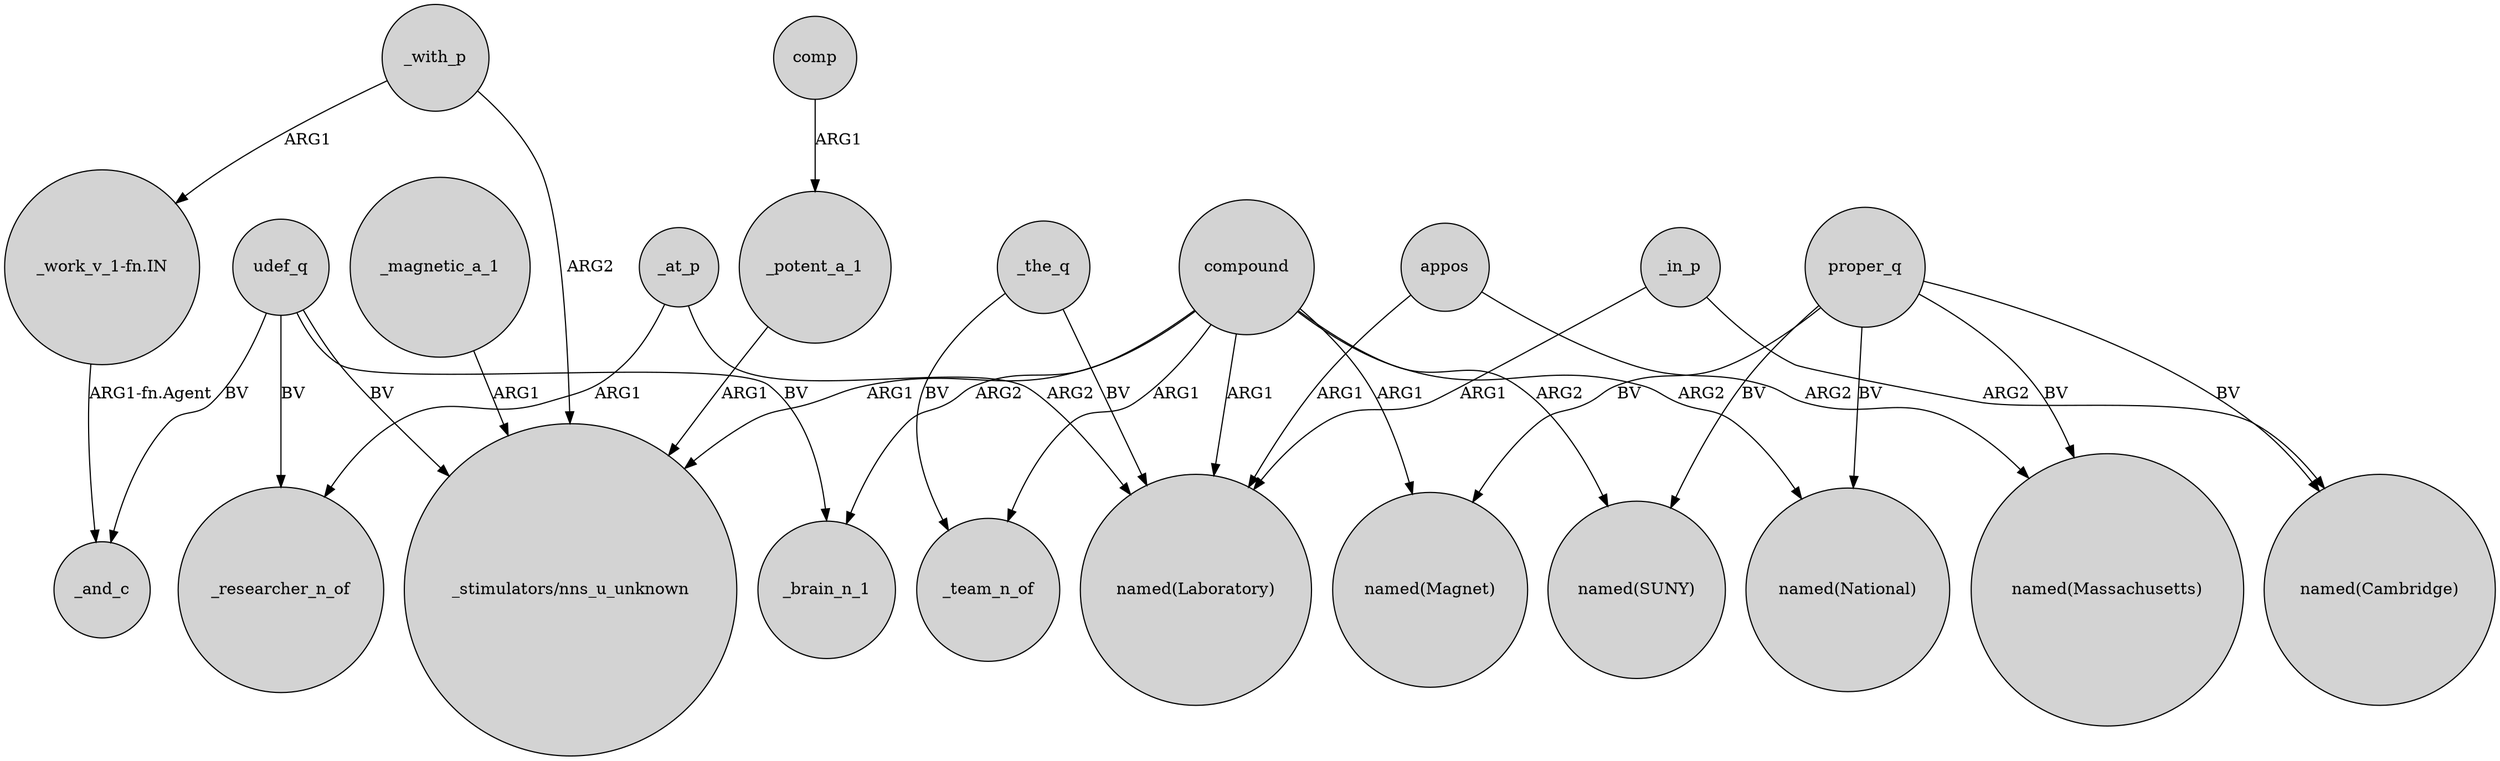 digraph {
	node [shape=circle style=filled]
	_at_p -> _researcher_n_of [label=ARG1]
	"_work_v_1-fn.IN" -> _and_c [label="ARG1-fn.Agent"]
	appos -> "named(Massachusetts)" [label=ARG2]
	compound -> _brain_n_1 [label=ARG2]
	compound -> _team_n_of [label=ARG1]
	_magnetic_a_1 -> "_stimulators/nns_u_unknown" [label=ARG1]
	compound -> "named(Laboratory)" [label=ARG1]
	comp -> _potent_a_1 [label=ARG1]
	compound -> "_stimulators/nns_u_unknown" [label=ARG1]
	_in_p -> "named(Cambridge)" [label=ARG2]
	appos -> "named(Laboratory)" [label=ARG1]
	_potent_a_1 -> "_stimulators/nns_u_unknown" [label=ARG1]
	compound -> "named(Magnet)" [label=ARG1]
	_at_p -> "named(Laboratory)" [label=ARG2]
	_the_q -> "named(Laboratory)" [label=BV]
	compound -> "named(SUNY)" [label=ARG2]
	compound -> "named(National)" [label=ARG2]
	_with_p -> "_stimulators/nns_u_unknown" [label=ARG2]
	proper_q -> "named(Magnet)" [label=BV]
	proper_q -> "named(Cambridge)" [label=BV]
	udef_q -> _researcher_n_of [label=BV]
	proper_q -> "named(Massachusetts)" [label=BV]
	proper_q -> "named(SUNY)" [label=BV]
	udef_q -> "_stimulators/nns_u_unknown" [label=BV]
	proper_q -> "named(National)" [label=BV]
	_the_q -> _team_n_of [label=BV]
	udef_q -> _brain_n_1 [label=BV]
	udef_q -> _and_c [label=BV]
	_with_p -> "_work_v_1-fn.IN" [label=ARG1]
	_in_p -> "named(Laboratory)" [label=ARG1]
}
